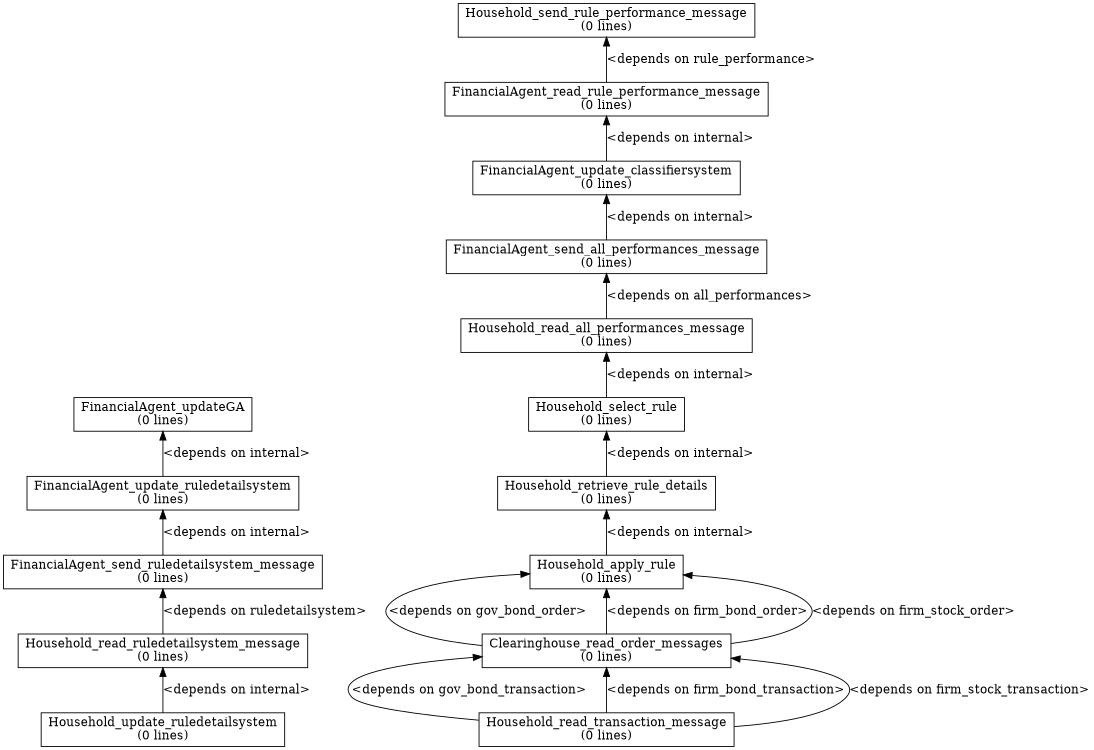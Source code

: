 digraph dependency_graph {
	rankdir=BT;
	size="8,5;"
	node [shape = rect];
	
	/* Functions */
	FinancialAgent_send_ruledetailsystem_message[height = 0.000000, label = "FinancialAgent_send_ruledetailsystem_message\n(0 lines)"]
	FinancialAgent_updateGA[height = 0.000000, label = "FinancialAgent_updateGA\n(0 lines)"]
	FinancialAgent_update_ruledetailsystem[height = 0.000000, label = "FinancialAgent_update_ruledetailsystem\n(0 lines)"]
	FinancialAgent_send_all_performances_message[height = 0.000000, label = "FinancialAgent_send_all_performances_message\n(0 lines)"]
	FinancialAgent_update_classifiersystem[height = 0.000000, label = "FinancialAgent_update_classifiersystem\n(0 lines)"]
	FinancialAgent_read_rule_performance_message[height = 0.000000, label = "FinancialAgent_read_rule_performance_message\n(0 lines)"]
	Clearinghouse_read_order_messages[height = 0.000000, label = "Clearinghouse_read_order_messages\n(0 lines)"]
	Household_read_transaction_message[height = 0.000000, label = "Household_read_transaction_message\n(0 lines)"]
	Household_update_ruledetailsystem[height = 0.000000, label = "Household_update_ruledetailsystem\n(0 lines)"]
	Household_read_ruledetailsystem_message[height = 0.000000, label = "Household_read_ruledetailsystem_message\n(0 lines)"]
	Household_apply_rule[height = 0.000000, label = "Household_apply_rule\n(0 lines)"]
	Household_retrieve_rule_details[height = 0.000000, label = "Household_retrieve_rule_details\n(0 lines)"]
	Household_select_rule[height = 0.000000, label = "Household_select_rule\n(0 lines)"]
	Household_read_all_performances_message[height = 0.000000, label = "Household_read_all_performances_message\n(0 lines)"]
	Household_send_rule_performance_message[height = 0.000000, label = "Household_send_rule_performance_message\n(0 lines)"]
	
	/* Dependencies */
	FinancialAgent_send_ruledetailsystem_message -> FinancialAgent_update_ruledetailsystem [ label = "<depends on internal>" ];
	FinancialAgent_update_ruledetailsystem -> FinancialAgent_updateGA [ label = "<depends on internal>" ];
	FinancialAgent_send_all_performances_message -> FinancialAgent_update_classifiersystem [ label = "<depends on internal>" ];
	FinancialAgent_update_classifiersystem -> FinancialAgent_read_rule_performance_message [ label = "<depends on internal>" ];
	FinancialAgent_read_rule_performance_message -> Household_send_rule_performance_message [ label = "<depends on rule_performance>" ];
	Clearinghouse_read_order_messages -> Household_apply_rule [ label = "<depends on gov_bond_order>" ];
	Clearinghouse_read_order_messages -> Household_apply_rule [ label = "<depends on firm_bond_order>" ];
	Clearinghouse_read_order_messages -> Household_apply_rule [ label = "<depends on firm_stock_order>" ];
	Household_read_transaction_message -> Clearinghouse_read_order_messages [ label = "<depends on gov_bond_transaction>" ];
	Household_read_transaction_message -> Clearinghouse_read_order_messages [ label = "<depends on firm_bond_transaction>" ];
	Household_read_transaction_message -> Clearinghouse_read_order_messages [ label = "<depends on firm_stock_transaction>" ];
	Household_update_ruledetailsystem -> Household_read_ruledetailsystem_message [ label = "<depends on internal>" ];
	Household_read_ruledetailsystem_message -> FinancialAgent_send_ruledetailsystem_message [ label = "<depends on ruledetailsystem>" ];
	Household_apply_rule -> Household_retrieve_rule_details [ label = "<depends on internal>" ];
	Household_retrieve_rule_details -> Household_select_rule [ label = "<depends on internal>" ];
	Household_select_rule -> Household_read_all_performances_message [ label = "<depends on internal>" ];
	Household_read_all_performances_message -> FinancialAgent_send_all_performances_message [ label = "<depends on all_performances>" ];
}